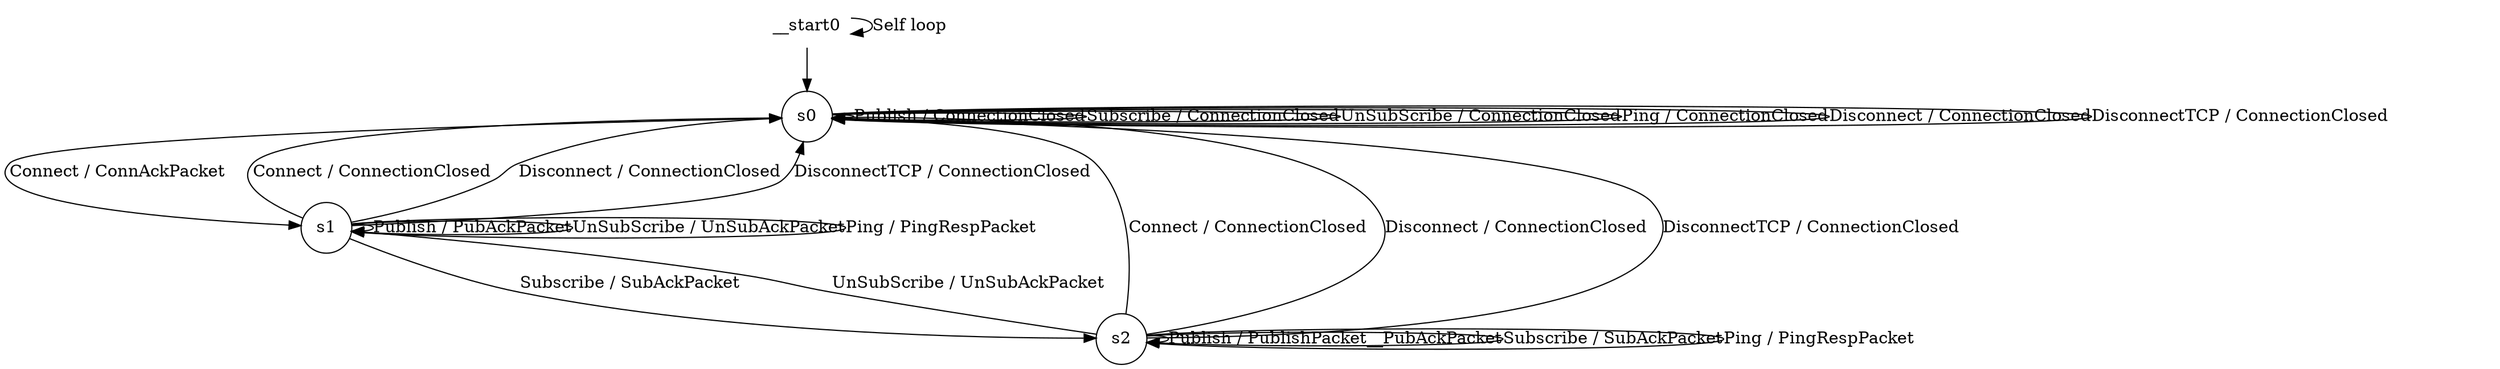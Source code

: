 digraph g {
	graph [name=g];
	__start0	[shape=none];
	__start0 -> __start0	[key=0,
		label="Self loop"];
	s0	[label=s0,
		shape=circle];
	__start0 -> s0	[key=0];
	s0 -> s0	[key=0,
		label="Publish / ConnectionClosed"];
	s0 -> s0	[key=1,
		label="Subscribe / ConnectionClosed"];
	s0 -> s0	[key=2,
		label="UnSubScribe / ConnectionClosed"];
	s0 -> s0	[key=3,
		label="Ping / ConnectionClosed"];
	s0 -> s0	[key=4,
		label="Disconnect / ConnectionClosed"];
	s0 -> s0	[key=5,
		label="DisconnectTCP / ConnectionClosed"];
	s1	[label=s1,
		shape=circle];
	s0 -> s1	[key=0,
		label="Connect / ConnAckPacket"];
	s1 -> s0	[key=0,
		label="Connect / ConnectionClosed"];
	s1 -> s0	[key=1,
		label="Disconnect / ConnectionClosed"];
	s1 -> s0	[key=2,
		label="DisconnectTCP / ConnectionClosed"];
	s1 -> s1	[key=0,
		label="Publish / PubAckPacket"];
	s1 -> s1	[key=1,
		label="UnSubScribe / UnSubAckPacket"];
	s1 -> s1	[key=2,
		label="Ping / PingRespPacket"];
	s2	[label=s2,
		shape=circle];
	s1 -> s2	[key=0,
		label="Subscribe / SubAckPacket"];
	s2 -> s0	[key=0,
		label="Connect / ConnectionClosed"];
	s2 -> s0	[key=1,
		label="Disconnect / ConnectionClosed"];
	s2 -> s0	[key=2,
		label="DisconnectTCP / ConnectionClosed"];
	s2 -> s1	[key=0,
		label="UnSubScribe / UnSubAckPacket"];
	s2 -> s2	[key=0,
		label="Publish / PublishPacket__PubAckPacket"];
	s2 -> s2	[key=1,
		label="Subscribe / SubAckPacket"];
	s2 -> s2	[key=2,
		label="Ping / PingRespPacket"];
}
